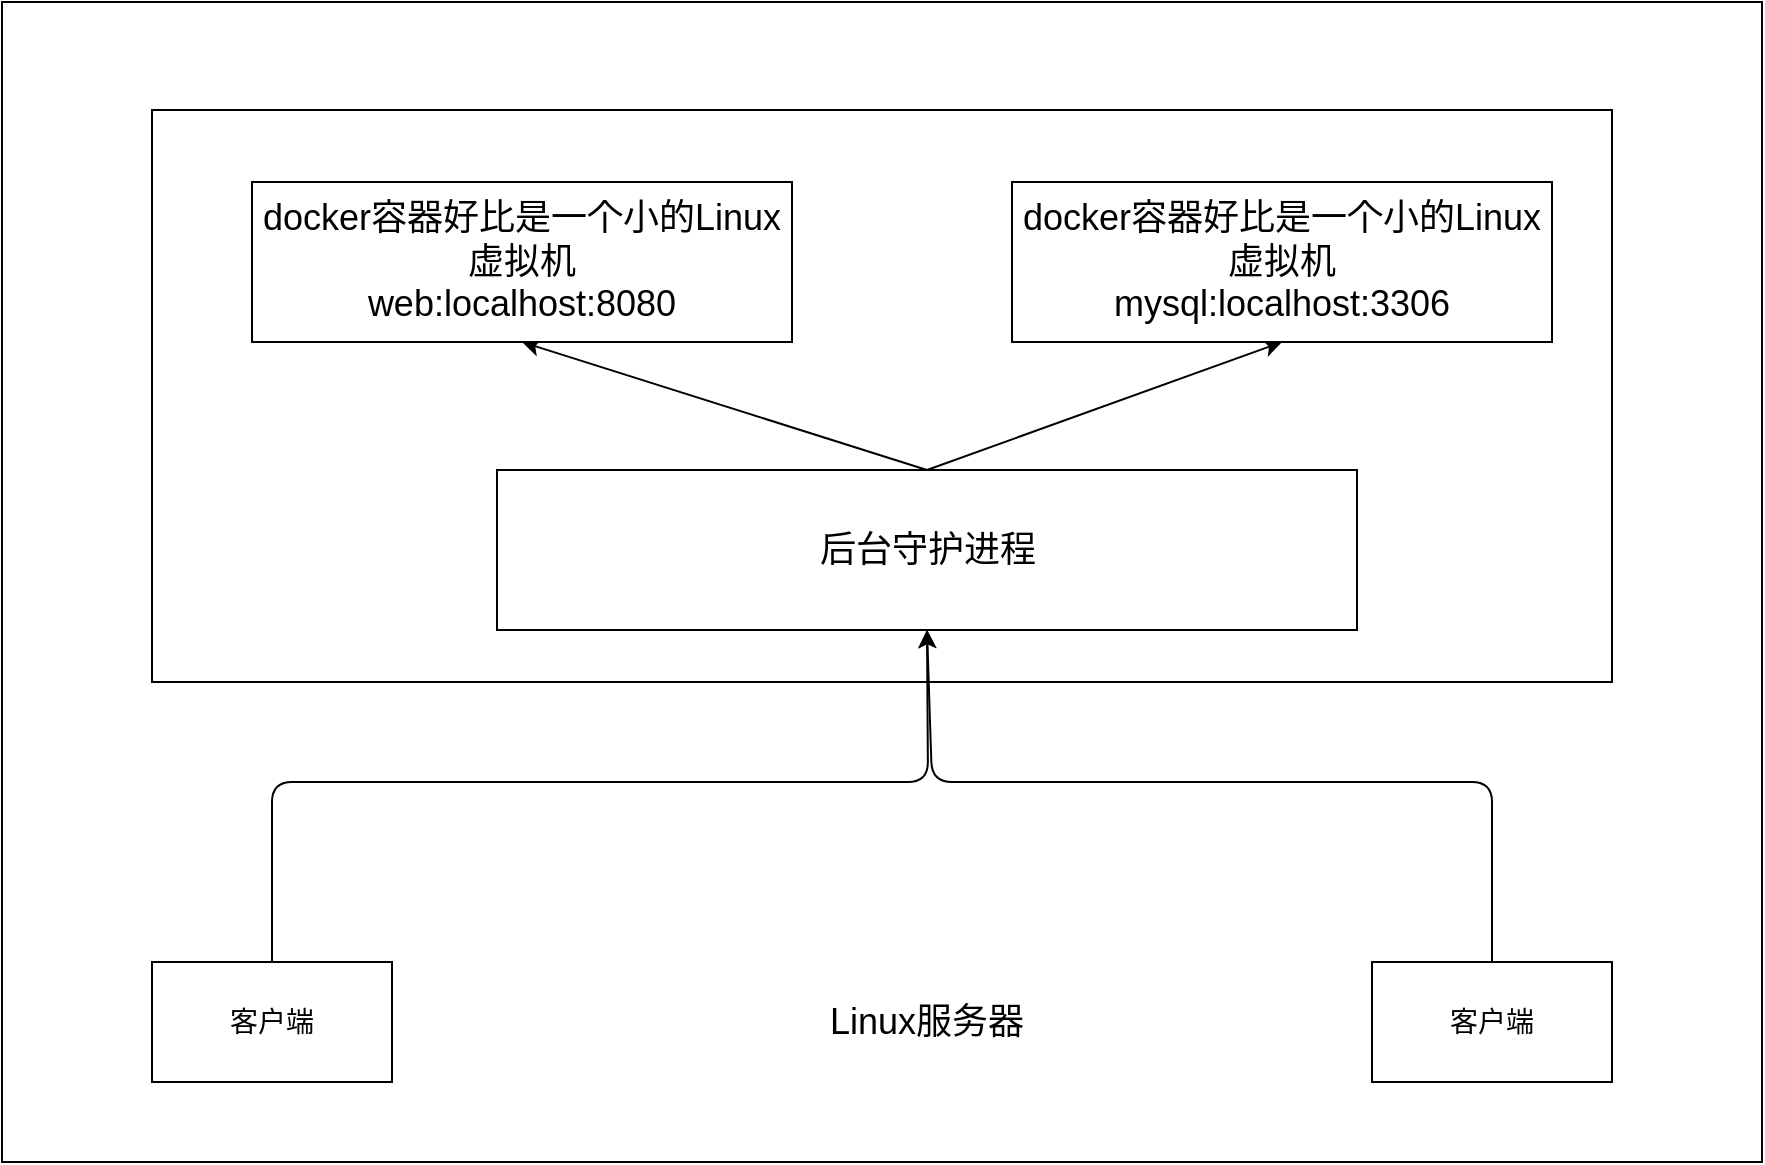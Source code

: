 <mxfile>
    <diagram id="x_9t7EmS7o2UhWLJbFx_" name="第 1 页">
        <mxGraphModel dx="1407" dy="787" grid="1" gridSize="10" guides="1" tooltips="1" connect="1" arrows="1" fold="1" page="1" pageScale="1" pageWidth="1169" pageHeight="827" math="0" shadow="0">
            <root>
                <mxCell id="0"/>
                <mxCell id="1" parent="0"/>
                <mxCell id="42" value="" style="rounded=0;whiteSpace=wrap;html=1;" vertex="1" parent="1">
                    <mxGeometry x="145" y="140" width="880" height="580" as="geometry"/>
                </mxCell>
                <mxCell id="43" value="" style="rounded=0;whiteSpace=wrap;html=1;" vertex="1" parent="1">
                    <mxGeometry x="220" y="194" width="730" height="286" as="geometry"/>
                </mxCell>
                <mxCell id="48" style="edgeStyle=none;html=1;exitX=0.5;exitY=0;exitDx=0;exitDy=0;entryX=0.5;entryY=1;entryDx=0;entryDy=0;fontSize=18;" edge="1" parent="1" source="44" target="47">
                    <mxGeometry relative="1" as="geometry">
                        <Array as="points">
                            <mxPoint x="280" y="530"/>
                            <mxPoint x="608" y="530"/>
                        </Array>
                    </mxGeometry>
                </mxCell>
                <mxCell id="44" value="&lt;font style=&quot;font-size: 14px;&quot;&gt;客户端&lt;/font&gt;" style="rounded=0;whiteSpace=wrap;html=1;" vertex="1" parent="1">
                    <mxGeometry x="220" y="620" width="120" height="60" as="geometry"/>
                </mxCell>
                <mxCell id="49" style="edgeStyle=none;html=1;exitX=0.5;exitY=0;exitDx=0;exitDy=0;entryX=0.5;entryY=1;entryDx=0;entryDy=0;fontSize=18;" edge="1" parent="1" source="45" target="47">
                    <mxGeometry relative="1" as="geometry">
                        <Array as="points">
                            <mxPoint x="890" y="530"/>
                            <mxPoint x="610" y="530"/>
                        </Array>
                    </mxGeometry>
                </mxCell>
                <mxCell id="45" value="&lt;font style=&quot;font-size: 14px;&quot;&gt;客户端&lt;/font&gt;" style="rounded=0;whiteSpace=wrap;html=1;" vertex="1" parent="1">
                    <mxGeometry x="830" y="620" width="120" height="60" as="geometry"/>
                </mxCell>
                <mxCell id="46" value="&lt;font style=&quot;font-size: 18px;&quot;&gt;Linux服务器&lt;/font&gt;" style="text;html=1;strokeColor=none;fillColor=none;align=center;verticalAlign=middle;whiteSpace=wrap;rounded=0;" vertex="1" parent="1">
                    <mxGeometry x="555" y="635" width="105" height="30" as="geometry"/>
                </mxCell>
                <mxCell id="53" style="edgeStyle=none;html=1;exitX=0.5;exitY=0;exitDx=0;exitDy=0;entryX=0.5;entryY=1;entryDx=0;entryDy=0;fontSize=18;" edge="1" parent="1" source="47" target="51">
                    <mxGeometry relative="1" as="geometry"/>
                </mxCell>
                <mxCell id="54" style="edgeStyle=none;html=1;exitX=0.5;exitY=0;exitDx=0;exitDy=0;entryX=0.5;entryY=1;entryDx=0;entryDy=0;fontSize=18;" edge="1" parent="1" source="47" target="50">
                    <mxGeometry relative="1" as="geometry"/>
                </mxCell>
                <mxCell id="47" value="&lt;font style=&quot;font-size: 18px;&quot;&gt;后台守护进程&lt;/font&gt;" style="rounded=0;whiteSpace=wrap;html=1;fontSize=14;" vertex="1" parent="1">
                    <mxGeometry x="392.5" y="374" width="430" height="80" as="geometry"/>
                </mxCell>
                <mxCell id="50" value="docker容器好比是一个小的Linux虚拟机&lt;br&gt;web:localhost:8080" style="rounded=0;whiteSpace=wrap;html=1;fontSize=18;" vertex="1" parent="1">
                    <mxGeometry x="270" y="230" width="270" height="80" as="geometry"/>
                </mxCell>
                <mxCell id="51" value="docker容器好比是一个小的Linux虚拟机&lt;br&gt;mysql:localhost:3306" style="rounded=0;whiteSpace=wrap;html=1;fontSize=18;" vertex="1" parent="1">
                    <mxGeometry x="650" y="230" width="270" height="80" as="geometry"/>
                </mxCell>
            </root>
        </mxGraphModel>
    </diagram>
</mxfile>